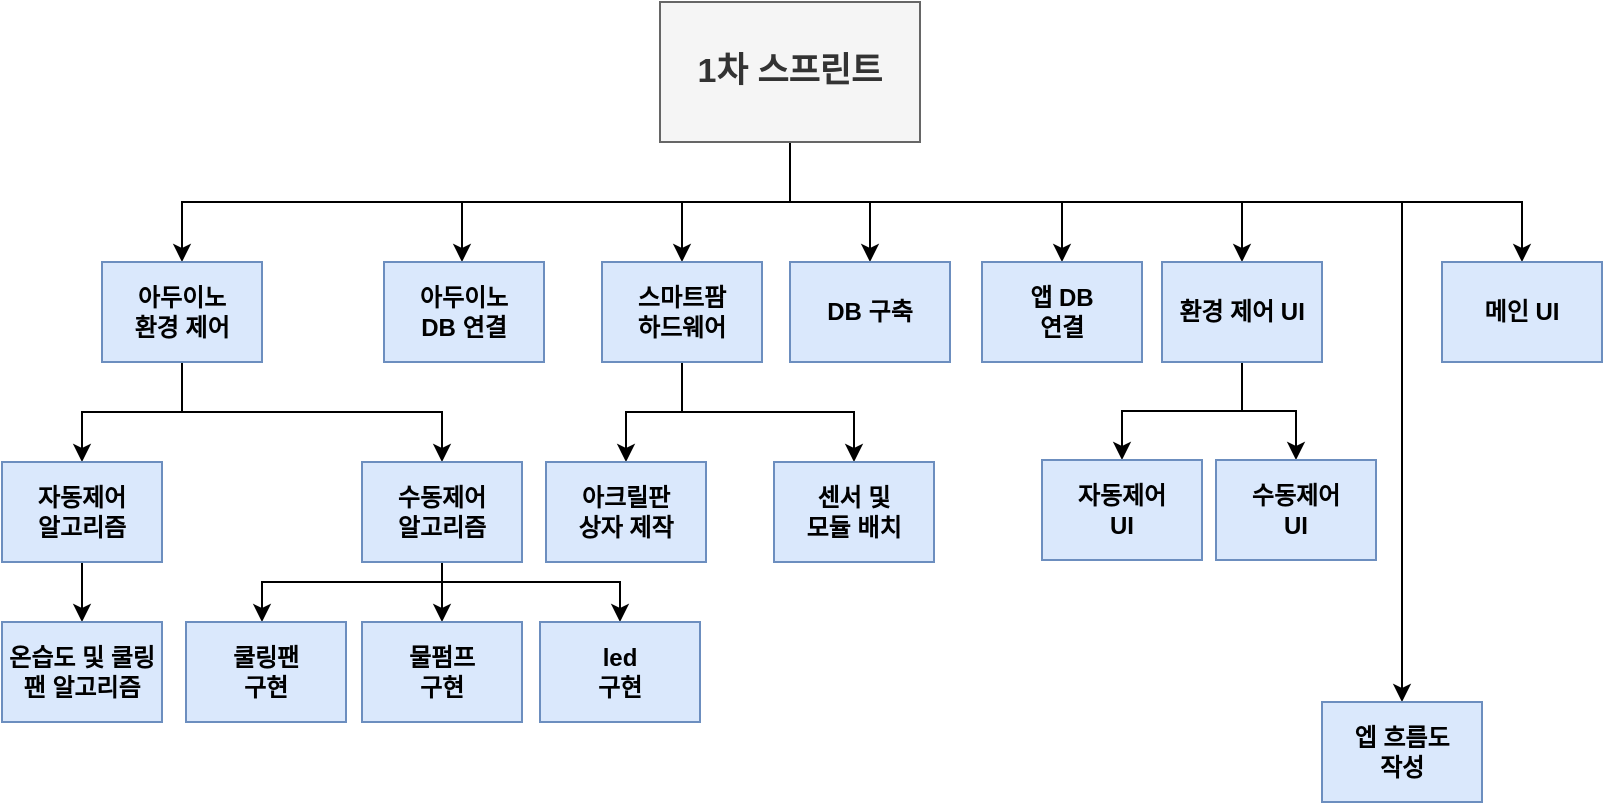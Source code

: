 <mxfile version="20.5.1" type="github">
  <diagram id="rKK-p3RnTFNg6Qc2BHnT" name="페이지-1">
    <mxGraphModel dx="1221" dy="672" grid="1" gridSize="10" guides="1" tooltips="1" connect="1" arrows="1" fold="1" page="1" pageScale="1" pageWidth="827" pageHeight="1169" math="0" shadow="0">
      <root>
        <mxCell id="0" />
        <mxCell id="1" parent="0" />
        <mxCell id="4r2bhQpFpnbTQLCeLvzo-1" style="edgeStyle=orthogonalEdgeStyle;rounded=0;orthogonalLoop=1;jettySize=auto;html=1;exitX=0.5;exitY=1;exitDx=0;exitDy=0;entryX=0.5;entryY=0;entryDx=0;entryDy=0;" parent="1" source="4r2bhQpFpnbTQLCeLvzo-9" target="4r2bhQpFpnbTQLCeLvzo-12" edge="1">
          <mxGeometry relative="1" as="geometry" />
        </mxCell>
        <mxCell id="4r2bhQpFpnbTQLCeLvzo-2" style="edgeStyle=orthogonalEdgeStyle;rounded=0;orthogonalLoop=1;jettySize=auto;html=1;" parent="1" source="4r2bhQpFpnbTQLCeLvzo-9" target="4r2bhQpFpnbTQLCeLvzo-16" edge="1">
          <mxGeometry relative="1" as="geometry" />
        </mxCell>
        <mxCell id="4r2bhQpFpnbTQLCeLvzo-3" style="edgeStyle=orthogonalEdgeStyle;rounded=0;orthogonalLoop=1;jettySize=auto;html=1;" parent="1" source="4r2bhQpFpnbTQLCeLvzo-9" target="4r2bhQpFpnbTQLCeLvzo-13" edge="1">
          <mxGeometry relative="1" as="geometry">
            <Array as="points">
              <mxPoint x="414" y="130" />
              <mxPoint x="250" y="130" />
            </Array>
          </mxGeometry>
        </mxCell>
        <mxCell id="4r2bhQpFpnbTQLCeLvzo-4" style="edgeStyle=orthogonalEdgeStyle;rounded=0;orthogonalLoop=1;jettySize=auto;html=1;" parent="1" source="4r2bhQpFpnbTQLCeLvzo-9" target="4r2bhQpFpnbTQLCeLvzo-19" edge="1">
          <mxGeometry relative="1" as="geometry">
            <Array as="points">
              <mxPoint x="414" y="130" />
              <mxPoint x="640" y="130" />
            </Array>
          </mxGeometry>
        </mxCell>
        <mxCell id="4r2bhQpFpnbTQLCeLvzo-5" style="edgeStyle=orthogonalEdgeStyle;rounded=0;orthogonalLoop=1;jettySize=auto;html=1;" parent="1" source="4r2bhQpFpnbTQLCeLvzo-9" target="4r2bhQpFpnbTQLCeLvzo-20" edge="1">
          <mxGeometry relative="1" as="geometry">
            <Array as="points">
              <mxPoint x="414" y="130" />
              <mxPoint x="780" y="130" />
            </Array>
          </mxGeometry>
        </mxCell>
        <mxCell id="4r2bhQpFpnbTQLCeLvzo-6" style="edgeStyle=orthogonalEdgeStyle;rounded=0;orthogonalLoop=1;jettySize=auto;html=1;exitX=0.5;exitY=1;exitDx=0;exitDy=0;" parent="1" source="4r2bhQpFpnbTQLCeLvzo-9" target="4r2bhQpFpnbTQLCeLvzo-33" edge="1">
          <mxGeometry relative="1" as="geometry">
            <Array as="points">
              <mxPoint x="414" y="130" />
              <mxPoint x="454" y="130" />
            </Array>
          </mxGeometry>
        </mxCell>
        <mxCell id="4r2bhQpFpnbTQLCeLvzo-7" style="edgeStyle=orthogonalEdgeStyle;rounded=0;orthogonalLoop=1;jettySize=auto;html=1;exitX=0.5;exitY=1;exitDx=0;exitDy=0;entryX=0.5;entryY=0;entryDx=0;entryDy=0;" parent="1" source="4r2bhQpFpnbTQLCeLvzo-9" target="4r2bhQpFpnbTQLCeLvzo-34" edge="1">
          <mxGeometry relative="1" as="geometry">
            <Array as="points">
              <mxPoint x="414" y="130" />
              <mxPoint x="550" y="130" />
            </Array>
          </mxGeometry>
        </mxCell>
        <mxCell id="4r2bhQpFpnbTQLCeLvzo-8" style="edgeStyle=orthogonalEdgeStyle;rounded=0;orthogonalLoop=1;jettySize=auto;html=1;exitX=0.5;exitY=1;exitDx=0;exitDy=0;entryX=0.5;entryY=0;entryDx=0;entryDy=0;" parent="1" source="4r2bhQpFpnbTQLCeLvzo-9" target="4r2bhQpFpnbTQLCeLvzo-37" edge="1">
          <mxGeometry relative="1" as="geometry">
            <Array as="points">
              <mxPoint x="414" y="130" />
              <mxPoint x="720" y="130" />
            </Array>
          </mxGeometry>
        </mxCell>
        <mxCell id="4r2bhQpFpnbTQLCeLvzo-9" value="1차 스프린트" style="rounded=0;whiteSpace=wrap;html=1;fillColor=#f5f5f5;strokeColor=#666666;fontColor=#333333;fontStyle=1;fontSize=17;" parent="1" vertex="1">
          <mxGeometry x="349" y="30" width="130" height="70" as="geometry" />
        </mxCell>
        <mxCell id="4r2bhQpFpnbTQLCeLvzo-10" style="edgeStyle=orthogonalEdgeStyle;rounded=0;orthogonalLoop=1;jettySize=auto;html=1;exitX=0.5;exitY=1;exitDx=0;exitDy=0;" parent="1" source="4r2bhQpFpnbTQLCeLvzo-12" target="4r2bhQpFpnbTQLCeLvzo-22" edge="1">
          <mxGeometry relative="1" as="geometry" />
        </mxCell>
        <mxCell id="4r2bhQpFpnbTQLCeLvzo-11" style="edgeStyle=orthogonalEdgeStyle;rounded=0;orthogonalLoop=1;jettySize=auto;html=1;exitX=0.5;exitY=1;exitDx=0;exitDy=0;" parent="1" source="4r2bhQpFpnbTQLCeLvzo-12" target="4r2bhQpFpnbTQLCeLvzo-26" edge="1">
          <mxGeometry relative="1" as="geometry">
            <Array as="points">
              <mxPoint x="110" y="235" />
              <mxPoint x="240" y="235" />
            </Array>
          </mxGeometry>
        </mxCell>
        <mxCell id="4r2bhQpFpnbTQLCeLvzo-12" value="아두이노&lt;br&gt;환경 제어" style="rounded=0;whiteSpace=wrap;html=1;fillColor=#dae8fc;strokeColor=#6c8ebf;fontStyle=1" parent="1" vertex="1">
          <mxGeometry x="70" y="160" width="80" height="50" as="geometry" />
        </mxCell>
        <mxCell id="4r2bhQpFpnbTQLCeLvzo-13" value="아두이노&lt;br&gt;DB 연결" style="rounded=0;whiteSpace=wrap;html=1;fillColor=#dae8fc;strokeColor=#6c8ebf;fontStyle=1" parent="1" vertex="1">
          <mxGeometry x="211" y="160" width="80" height="50" as="geometry" />
        </mxCell>
        <mxCell id="4r2bhQpFpnbTQLCeLvzo-14" style="edgeStyle=orthogonalEdgeStyle;rounded=0;orthogonalLoop=1;jettySize=auto;html=1;exitX=0.5;exitY=1;exitDx=0;exitDy=0;" parent="1" source="4r2bhQpFpnbTQLCeLvzo-16" target="4r2bhQpFpnbTQLCeLvzo-31" edge="1">
          <mxGeometry relative="1" as="geometry" />
        </mxCell>
        <mxCell id="4r2bhQpFpnbTQLCeLvzo-15" style="edgeStyle=orthogonalEdgeStyle;rounded=0;orthogonalLoop=1;jettySize=auto;html=1;exitX=0.5;exitY=1;exitDx=0;exitDy=0;" parent="1" source="4r2bhQpFpnbTQLCeLvzo-16" target="4r2bhQpFpnbTQLCeLvzo-32" edge="1">
          <mxGeometry relative="1" as="geometry" />
        </mxCell>
        <mxCell id="4r2bhQpFpnbTQLCeLvzo-16" value="스마트팜&lt;br&gt;하드웨어" style="rounded=0;whiteSpace=wrap;html=1;fillColor=#dae8fc;strokeColor=#6c8ebf;fontStyle=1" parent="1" vertex="1">
          <mxGeometry x="320" y="160" width="80" height="50" as="geometry" />
        </mxCell>
        <mxCell id="4r2bhQpFpnbTQLCeLvzo-17" style="edgeStyle=orthogonalEdgeStyle;rounded=0;orthogonalLoop=1;jettySize=auto;html=1;exitX=0.5;exitY=1;exitDx=0;exitDy=0;entryX=0.5;entryY=0;entryDx=0;entryDy=0;" parent="1" source="4r2bhQpFpnbTQLCeLvzo-19" target="4r2bhQpFpnbTQLCeLvzo-35" edge="1">
          <mxGeometry relative="1" as="geometry" />
        </mxCell>
        <mxCell id="4r2bhQpFpnbTQLCeLvzo-18" style="edgeStyle=orthogonalEdgeStyle;rounded=0;orthogonalLoop=1;jettySize=auto;html=1;exitX=0.5;exitY=1;exitDx=0;exitDy=0;entryX=0.5;entryY=0;entryDx=0;entryDy=0;" parent="1" source="4r2bhQpFpnbTQLCeLvzo-19" target="4r2bhQpFpnbTQLCeLvzo-36" edge="1">
          <mxGeometry relative="1" as="geometry" />
        </mxCell>
        <mxCell id="4r2bhQpFpnbTQLCeLvzo-19" value="환경 제어 UI" style="rounded=0;whiteSpace=wrap;html=1;fillColor=#dae8fc;strokeColor=#6c8ebf;fontStyle=1" parent="1" vertex="1">
          <mxGeometry x="600" y="160" width="80" height="50" as="geometry" />
        </mxCell>
        <mxCell id="4r2bhQpFpnbTQLCeLvzo-20" value="메인 UI" style="rounded=0;whiteSpace=wrap;html=1;fillColor=#dae8fc;strokeColor=#6c8ebf;fontStyle=1" parent="1" vertex="1">
          <mxGeometry x="740" y="160" width="80" height="50" as="geometry" />
        </mxCell>
        <mxCell id="4r2bhQpFpnbTQLCeLvzo-21" style="edgeStyle=orthogonalEdgeStyle;rounded=0;orthogonalLoop=1;jettySize=auto;html=1;exitX=0.5;exitY=1;exitDx=0;exitDy=0;" parent="1" source="4r2bhQpFpnbTQLCeLvzo-22" target="4r2bhQpFpnbTQLCeLvzo-27" edge="1">
          <mxGeometry relative="1" as="geometry" />
        </mxCell>
        <mxCell id="4r2bhQpFpnbTQLCeLvzo-22" value="자동제어&lt;br&gt;알고리즘" style="rounded=0;whiteSpace=wrap;html=1;fillColor=#dae8fc;strokeColor=#6c8ebf;fontStyle=1" parent="1" vertex="1">
          <mxGeometry x="20" y="260" width="80" height="50" as="geometry" />
        </mxCell>
        <mxCell id="4r2bhQpFpnbTQLCeLvzo-23" style="edgeStyle=orthogonalEdgeStyle;rounded=0;orthogonalLoop=1;jettySize=auto;html=1;exitX=0.5;exitY=1;exitDx=0;exitDy=0;" parent="1" source="4r2bhQpFpnbTQLCeLvzo-26" target="4r2bhQpFpnbTQLCeLvzo-28" edge="1">
          <mxGeometry relative="1" as="geometry">
            <Array as="points">
              <mxPoint x="240" y="320" />
              <mxPoint x="150" y="320" />
            </Array>
          </mxGeometry>
        </mxCell>
        <mxCell id="4r2bhQpFpnbTQLCeLvzo-24" style="edgeStyle=orthogonalEdgeStyle;rounded=0;orthogonalLoop=1;jettySize=auto;html=1;exitX=0.5;exitY=1;exitDx=0;exitDy=0;" parent="1" source="4r2bhQpFpnbTQLCeLvzo-26" target="4r2bhQpFpnbTQLCeLvzo-29" edge="1">
          <mxGeometry relative="1" as="geometry" />
        </mxCell>
        <mxCell id="4r2bhQpFpnbTQLCeLvzo-25" style="edgeStyle=orthogonalEdgeStyle;rounded=0;orthogonalLoop=1;jettySize=auto;html=1;exitX=0.5;exitY=1;exitDx=0;exitDy=0;entryX=0.5;entryY=0;entryDx=0;entryDy=0;" parent="1" source="4r2bhQpFpnbTQLCeLvzo-26" target="4r2bhQpFpnbTQLCeLvzo-30" edge="1">
          <mxGeometry relative="1" as="geometry">
            <Array as="points">
              <mxPoint x="240" y="320" />
              <mxPoint x="329" y="320" />
            </Array>
          </mxGeometry>
        </mxCell>
        <mxCell id="4r2bhQpFpnbTQLCeLvzo-26" value="수동제어&lt;br&gt;알고리즘" style="rounded=0;whiteSpace=wrap;html=1;fillColor=#dae8fc;strokeColor=#6c8ebf;fontStyle=1" parent="1" vertex="1">
          <mxGeometry x="200" y="260" width="80" height="50" as="geometry" />
        </mxCell>
        <mxCell id="4r2bhQpFpnbTQLCeLvzo-27" value="온습도 및 쿨링팬 알고리즘" style="rounded=0;whiteSpace=wrap;html=1;fillColor=#dae8fc;strokeColor=#6c8ebf;fontStyle=1" parent="1" vertex="1">
          <mxGeometry x="20" y="340" width="80" height="50" as="geometry" />
        </mxCell>
        <mxCell id="4r2bhQpFpnbTQLCeLvzo-28" value="쿨링팬&lt;br&gt;구현" style="rounded=0;whiteSpace=wrap;html=1;fillColor=#dae8fc;strokeColor=#6c8ebf;fontStyle=1" parent="1" vertex="1">
          <mxGeometry x="112" y="340" width="80" height="50" as="geometry" />
        </mxCell>
        <mxCell id="4r2bhQpFpnbTQLCeLvzo-29" value="물펌프&lt;br&gt;구현" style="rounded=0;whiteSpace=wrap;html=1;fillColor=#dae8fc;strokeColor=#6c8ebf;fontStyle=1" parent="1" vertex="1">
          <mxGeometry x="200" y="340" width="80" height="50" as="geometry" />
        </mxCell>
        <mxCell id="4r2bhQpFpnbTQLCeLvzo-30" value="led&lt;br&gt;구현" style="rounded=0;whiteSpace=wrap;html=1;fillColor=#dae8fc;strokeColor=#6c8ebf;fontStyle=1" parent="1" vertex="1">
          <mxGeometry x="289" y="340" width="80" height="50" as="geometry" />
        </mxCell>
        <mxCell id="4r2bhQpFpnbTQLCeLvzo-31" value="아크릴판&lt;br&gt;상자 제작" style="rounded=0;whiteSpace=wrap;html=1;fillColor=#dae8fc;strokeColor=#6c8ebf;fontStyle=1" parent="1" vertex="1">
          <mxGeometry x="292" y="260" width="80" height="50" as="geometry" />
        </mxCell>
        <mxCell id="4r2bhQpFpnbTQLCeLvzo-32" value="센서 및&lt;br&gt;모듈 배치" style="rounded=0;whiteSpace=wrap;html=1;fillColor=#dae8fc;strokeColor=#6c8ebf;fontStyle=1" parent="1" vertex="1">
          <mxGeometry x="406" y="260" width="80" height="50" as="geometry" />
        </mxCell>
        <mxCell id="4r2bhQpFpnbTQLCeLvzo-33" value="DB 구축" style="rounded=0;whiteSpace=wrap;html=1;fillColor=#dae8fc;strokeColor=#6c8ebf;fontStyle=1" parent="1" vertex="1">
          <mxGeometry x="414" y="160" width="80" height="50" as="geometry" />
        </mxCell>
        <mxCell id="4r2bhQpFpnbTQLCeLvzo-34" value="앱 DB&lt;br&gt;연결" style="rounded=0;whiteSpace=wrap;html=1;fillColor=#dae8fc;strokeColor=#6c8ebf;fontStyle=1" parent="1" vertex="1">
          <mxGeometry x="510" y="160" width="80" height="50" as="geometry" />
        </mxCell>
        <mxCell id="4r2bhQpFpnbTQLCeLvzo-35" value="자동제어&lt;br&gt;UI" style="rounded=0;whiteSpace=wrap;html=1;fillColor=#dae8fc;strokeColor=#6c8ebf;fontStyle=1" parent="1" vertex="1">
          <mxGeometry x="540" y="259" width="80" height="50" as="geometry" />
        </mxCell>
        <mxCell id="4r2bhQpFpnbTQLCeLvzo-36" value="수동제어&lt;br&gt;UI" style="rounded=0;whiteSpace=wrap;html=1;fillColor=#dae8fc;strokeColor=#6c8ebf;fontStyle=1" parent="1" vertex="1">
          <mxGeometry x="627" y="259" width="80" height="50" as="geometry" />
        </mxCell>
        <mxCell id="4r2bhQpFpnbTQLCeLvzo-37" value="엡 흐름도&lt;br&gt;작성" style="rounded=0;whiteSpace=wrap;html=1;fillColor=#dae8fc;strokeColor=#6c8ebf;fontStyle=1" parent="1" vertex="1">
          <mxGeometry x="680" y="380" width="80" height="50" as="geometry" />
        </mxCell>
      </root>
    </mxGraphModel>
  </diagram>
</mxfile>
